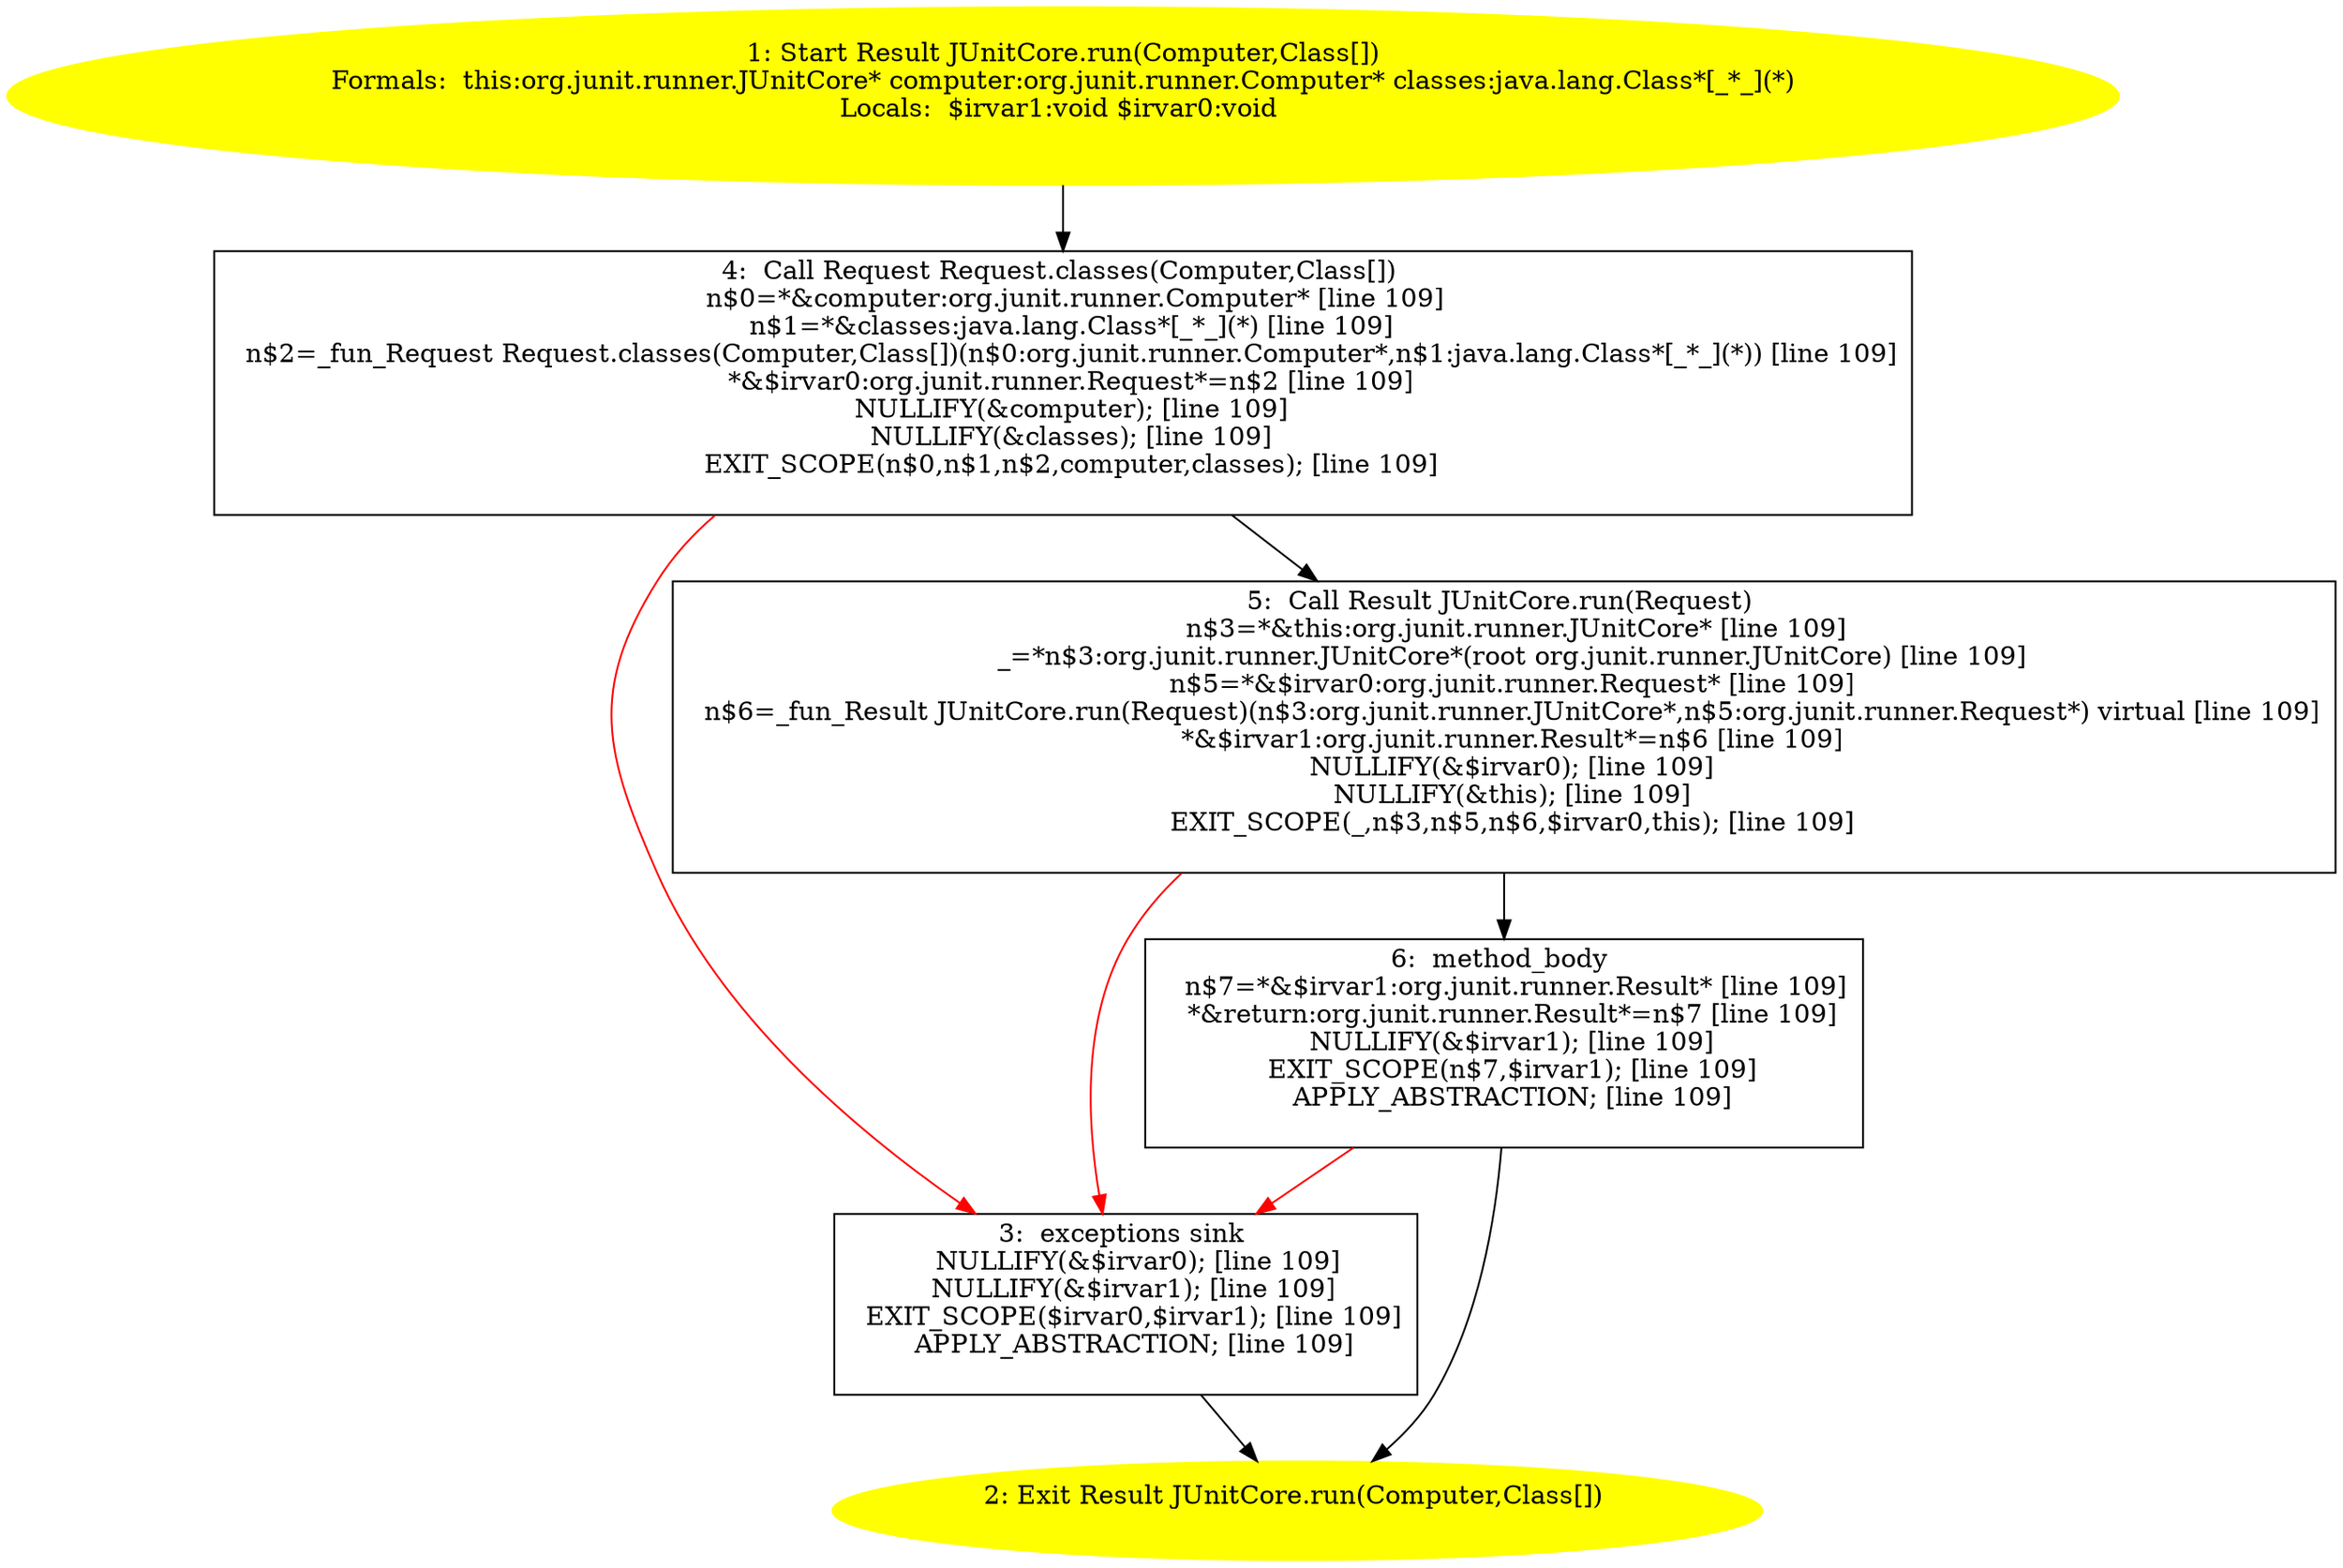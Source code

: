 /* @generated */
digraph cfg {
"org.junit.runner.JUnitCore.run(org.junit.runner.Computer,java.lang.Class[]):org.junit.runner.Result.b3ae3be9720a308ebf1628ee1782167e_1" [label="1: Start Result JUnitCore.run(Computer,Class[])\nFormals:  this:org.junit.runner.JUnitCore* computer:org.junit.runner.Computer* classes:java.lang.Class*[_*_](*)\nLocals:  $irvar1:void $irvar0:void \n  " color=yellow style=filled]
	

	 "org.junit.runner.JUnitCore.run(org.junit.runner.Computer,java.lang.Class[]):org.junit.runner.Result.b3ae3be9720a308ebf1628ee1782167e_1" -> "org.junit.runner.JUnitCore.run(org.junit.runner.Computer,java.lang.Class[]):org.junit.runner.Result.b3ae3be9720a308ebf1628ee1782167e_4" ;
"org.junit.runner.JUnitCore.run(org.junit.runner.Computer,java.lang.Class[]):org.junit.runner.Result.b3ae3be9720a308ebf1628ee1782167e_2" [label="2: Exit Result JUnitCore.run(Computer,Class[]) \n  " color=yellow style=filled]
	

"org.junit.runner.JUnitCore.run(org.junit.runner.Computer,java.lang.Class[]):org.junit.runner.Result.b3ae3be9720a308ebf1628ee1782167e_3" [label="3:  exceptions sink \n   NULLIFY(&$irvar0); [line 109]\n  NULLIFY(&$irvar1); [line 109]\n  EXIT_SCOPE($irvar0,$irvar1); [line 109]\n  APPLY_ABSTRACTION; [line 109]\n " shape="box"]
	

	 "org.junit.runner.JUnitCore.run(org.junit.runner.Computer,java.lang.Class[]):org.junit.runner.Result.b3ae3be9720a308ebf1628ee1782167e_3" -> "org.junit.runner.JUnitCore.run(org.junit.runner.Computer,java.lang.Class[]):org.junit.runner.Result.b3ae3be9720a308ebf1628ee1782167e_2" ;
"org.junit.runner.JUnitCore.run(org.junit.runner.Computer,java.lang.Class[]):org.junit.runner.Result.b3ae3be9720a308ebf1628ee1782167e_4" [label="4:  Call Request Request.classes(Computer,Class[]) \n   n$0=*&computer:org.junit.runner.Computer* [line 109]\n  n$1=*&classes:java.lang.Class*[_*_](*) [line 109]\n  n$2=_fun_Request Request.classes(Computer,Class[])(n$0:org.junit.runner.Computer*,n$1:java.lang.Class*[_*_](*)) [line 109]\n  *&$irvar0:org.junit.runner.Request*=n$2 [line 109]\n  NULLIFY(&computer); [line 109]\n  NULLIFY(&classes); [line 109]\n  EXIT_SCOPE(n$0,n$1,n$2,computer,classes); [line 109]\n " shape="box"]
	

	 "org.junit.runner.JUnitCore.run(org.junit.runner.Computer,java.lang.Class[]):org.junit.runner.Result.b3ae3be9720a308ebf1628ee1782167e_4" -> "org.junit.runner.JUnitCore.run(org.junit.runner.Computer,java.lang.Class[]):org.junit.runner.Result.b3ae3be9720a308ebf1628ee1782167e_5" ;
	 "org.junit.runner.JUnitCore.run(org.junit.runner.Computer,java.lang.Class[]):org.junit.runner.Result.b3ae3be9720a308ebf1628ee1782167e_4" -> "org.junit.runner.JUnitCore.run(org.junit.runner.Computer,java.lang.Class[]):org.junit.runner.Result.b3ae3be9720a308ebf1628ee1782167e_3" [color="red" ];
"org.junit.runner.JUnitCore.run(org.junit.runner.Computer,java.lang.Class[]):org.junit.runner.Result.b3ae3be9720a308ebf1628ee1782167e_5" [label="5:  Call Result JUnitCore.run(Request) \n   n$3=*&this:org.junit.runner.JUnitCore* [line 109]\n  _=*n$3:org.junit.runner.JUnitCore*(root org.junit.runner.JUnitCore) [line 109]\n  n$5=*&$irvar0:org.junit.runner.Request* [line 109]\n  n$6=_fun_Result JUnitCore.run(Request)(n$3:org.junit.runner.JUnitCore*,n$5:org.junit.runner.Request*) virtual [line 109]\n  *&$irvar1:org.junit.runner.Result*=n$6 [line 109]\n  NULLIFY(&$irvar0); [line 109]\n  NULLIFY(&this); [line 109]\n  EXIT_SCOPE(_,n$3,n$5,n$6,$irvar0,this); [line 109]\n " shape="box"]
	

	 "org.junit.runner.JUnitCore.run(org.junit.runner.Computer,java.lang.Class[]):org.junit.runner.Result.b3ae3be9720a308ebf1628ee1782167e_5" -> "org.junit.runner.JUnitCore.run(org.junit.runner.Computer,java.lang.Class[]):org.junit.runner.Result.b3ae3be9720a308ebf1628ee1782167e_6" ;
	 "org.junit.runner.JUnitCore.run(org.junit.runner.Computer,java.lang.Class[]):org.junit.runner.Result.b3ae3be9720a308ebf1628ee1782167e_5" -> "org.junit.runner.JUnitCore.run(org.junit.runner.Computer,java.lang.Class[]):org.junit.runner.Result.b3ae3be9720a308ebf1628ee1782167e_3" [color="red" ];
"org.junit.runner.JUnitCore.run(org.junit.runner.Computer,java.lang.Class[]):org.junit.runner.Result.b3ae3be9720a308ebf1628ee1782167e_6" [label="6:  method_body \n   n$7=*&$irvar1:org.junit.runner.Result* [line 109]\n  *&return:org.junit.runner.Result*=n$7 [line 109]\n  NULLIFY(&$irvar1); [line 109]\n  EXIT_SCOPE(n$7,$irvar1); [line 109]\n  APPLY_ABSTRACTION; [line 109]\n " shape="box"]
	

	 "org.junit.runner.JUnitCore.run(org.junit.runner.Computer,java.lang.Class[]):org.junit.runner.Result.b3ae3be9720a308ebf1628ee1782167e_6" -> "org.junit.runner.JUnitCore.run(org.junit.runner.Computer,java.lang.Class[]):org.junit.runner.Result.b3ae3be9720a308ebf1628ee1782167e_2" ;
	 "org.junit.runner.JUnitCore.run(org.junit.runner.Computer,java.lang.Class[]):org.junit.runner.Result.b3ae3be9720a308ebf1628ee1782167e_6" -> "org.junit.runner.JUnitCore.run(org.junit.runner.Computer,java.lang.Class[]):org.junit.runner.Result.b3ae3be9720a308ebf1628ee1782167e_3" [color="red" ];
}
